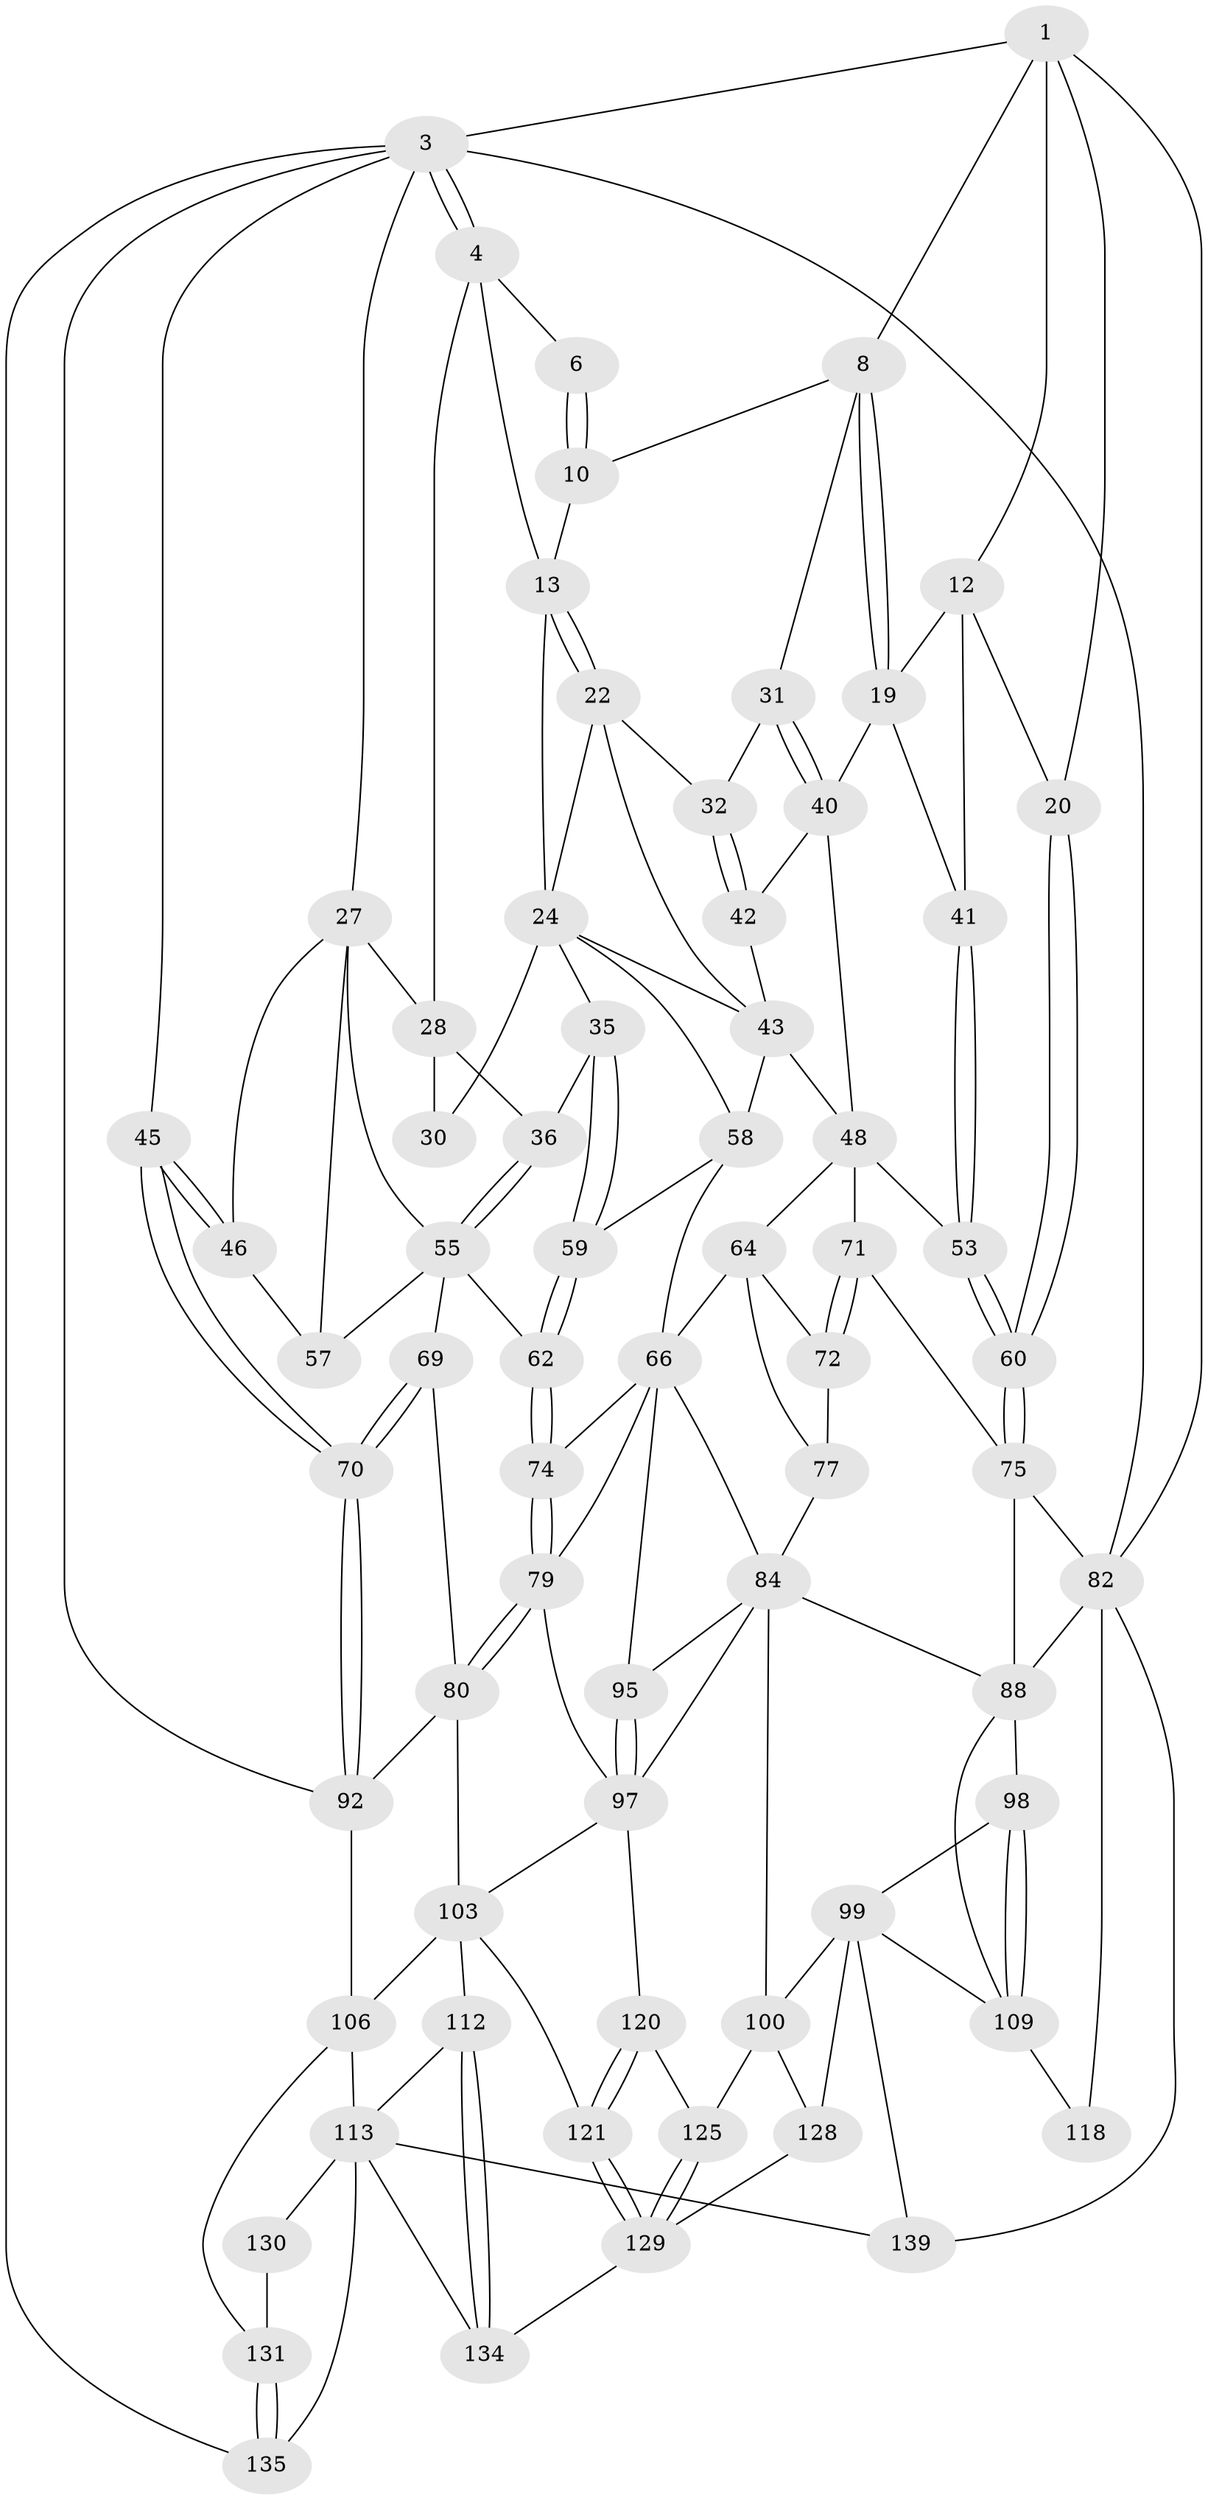 // original degree distribution, {3: 0.014388489208633094, 4: 0.2589928057553957, 6: 0.23741007194244604, 5: 0.4892086330935252}
// Generated by graph-tools (version 1.1) at 2025/28/03/15/25 16:28:04]
// undirected, 69 vertices, 157 edges
graph export_dot {
graph [start="1"]
  node [color=gray90,style=filled];
  1 [pos="+0.8003684514690056+0",super="+7+2"];
  3 [pos="+0+0",super="+94+26"];
  4 [pos="+0.35120742562283624+0",super="+5+16"];
  6 [pos="+0.6415926532656457+0"];
  8 [pos="+0.7766451495690729+0.1291000284150341",super="+9"];
  10 [pos="+0.6445202720893777+0.017702933729853213"];
  12 [pos="+0.9502235913070729+0.0706816201066535",super="+18"];
  13 [pos="+0.5267221433015138+0.10441064674062371",super="+14"];
  19 [pos="+0.8108239523145796+0.159816571395405",super="+39"];
  20 [pos="+1+0.26373792358170006"];
  22 [pos="+0.5419023706450825+0.12651381598954906",super="+23"];
  24 [pos="+0.4686380141275137+0.2689955289306142",super="+33+25"];
  27 [pos="+0.15554148051602712+0.1231613690641985",super="+38"];
  28 [pos="+0.2688414391199343+0.11177986960304481",super="+29+37"];
  30 [pos="+0.40248944133898884+0.17221065730929802"];
  31 [pos="+0.696762527430694+0.1569260822876116"];
  32 [pos="+0.6583700118784932+0.1821546970157737"];
  35 [pos="+0.3447861141650974+0.30603179653423096"];
  36 [pos="+0.30604841083042694+0.3043126014232988"];
  40 [pos="+0.7728091160663381+0.3057316866873079",super="+44"];
  41 [pos="+0.8754281745347007+0.3370441184062445"];
  42 [pos="+0.6566161503765295+0.18830440652115302"];
  43 [pos="+0.5583408987913693+0.2606379655770416",super="+50"];
  45 [pos="+0+0.28444648179434073"];
  46 [pos="+0+0.2977344784666559"];
  48 [pos="+0.6702206834558921+0.37315619606109784",super="+49+54"];
  53 [pos="+0.8811039095309925+0.39328955011735905"];
  55 [pos="+0.2652110098396964+0.36242917405506087",super="+63"];
  57 [pos="+0.11569690315104139+0.4167637497243944"];
  58 [pos="+0.4667991432140057+0.44151125459708285",super="+61"];
  59 [pos="+0.42470826650191457+0.430652119586942"];
  60 [pos="+1+0.45101911505918535"];
  62 [pos="+0.33324519139657954+0.5281488900306075"];
  64 [pos="+0.6664053758067559+0.3833745359620565",super="+65"];
  66 [pos="+0.5269301643776396+0.5176560040719189",super="+87+67"];
  69 [pos="+0.1398698389271501+0.5011333943191926"];
  70 [pos="+0+0.5015987890918353"];
  71 [pos="+0.8326458958250157+0.5588583914104893"];
  72 [pos="+0.6857355650996988+0.44246803342365937",super="+73"];
  74 [pos="+0.3342408103841833+0.5869838129399865"];
  75 [pos="+1+0.5485487639084152",super="+76"];
  77 [pos="+0.5721603160040662+0.5194547407147398",super="+78"];
  79 [pos="+0.32484762327208333+0.6120681719969948",super="+91"];
  80 [pos="+0.21294827092963498+0.6324326130059577",super="+81"];
  82 [pos="+1+1",super="+122+83"];
  84 [pos="+0.6727315050032368+0.6198346961714651",super="+85"];
  88 [pos="+0.8033828546875563+0.6393870974738676",super="+89+108"];
  92 [pos="+0+0.6127322701638548",super="+93"];
  95 [pos="+0.5010503191131868+0.6904114625905973"];
  97 [pos="+0.5433909896497191+0.7697380219515184",super="+101"];
  98 [pos="+0.6603912832565437+0.7800447182469015"];
  99 [pos="+0.6164447009890183+0.8010848332239675",super="+126"];
  100 [pos="+0.5612710860964322+0.7830175075808574",super="+124"];
  103 [pos="+0.2604219065303149+0.8407399805111991",super="+111+104"];
  106 [pos="+0+0.741525038954631",super="+107+116"];
  109 [pos="+0.7837713093062467+0.8688654530068441",super="+119"];
  112 [pos="+0.2533500994987785+0.8582201102767197"];
  113 [pos="+0.2413340529630212+0.872777745154281",super="+137+114"];
  118 [pos="+0.8326960319403199+0.899049691754972",super="+123"];
  120 [pos="+0.4085190666953558+0.8405439275670488"];
  121 [pos="+0.3798729857842729+0.8723419254623171"];
  125 [pos="+0.4871416478931319+0.8877113820251936"];
  128 [pos="+0.5211732423279015+0.9408985076367192"];
  129 [pos="+0.39285854087931643+0.951045621498166",super="+133"];
  130 [pos="+0.11453833100768095+0.8900756376405515"];
  131 [pos="+0.05338145645877618+0.8840121953122879"];
  134 [pos="+0.3879127947870675+0.9921670833472177"];
  135 [pos="+0+1",super="+136"];
  139 [pos="+0.6586542926033137+1"];
  1 -- 8;
  1 -- 12 [weight=2];
  1 -- 82;
  1 -- 3;
  1 -- 20;
  3 -- 4;
  3 -- 4;
  3 -- 82;
  3 -- 92;
  3 -- 135;
  3 -- 27;
  3 -- 45;
  4 -- 6;
  4 -- 28;
  4 -- 13 [weight=2];
  6 -- 10;
  6 -- 10;
  8 -- 19;
  8 -- 19;
  8 -- 10;
  8 -- 31;
  10 -- 13;
  12 -- 41;
  12 -- 19;
  12 -- 20;
  13 -- 22;
  13 -- 22;
  13 -- 24;
  19 -- 40;
  19 -- 41;
  20 -- 60;
  20 -- 60;
  22 -- 32;
  22 -- 24;
  22 -- 43;
  24 -- 35;
  24 -- 58;
  24 -- 30 [weight=2];
  24 -- 43;
  27 -- 28 [weight=2];
  27 -- 55;
  27 -- 57;
  27 -- 46;
  28 -- 30;
  28 -- 36;
  31 -- 32;
  31 -- 40;
  31 -- 40;
  32 -- 42;
  32 -- 42;
  35 -- 36;
  35 -- 59;
  35 -- 59;
  36 -- 55;
  36 -- 55;
  40 -- 42;
  40 -- 48;
  41 -- 53;
  41 -- 53;
  42 -- 43;
  43 -- 48;
  43 -- 58;
  45 -- 46;
  45 -- 46;
  45 -- 70;
  45 -- 70;
  46 -- 57;
  48 -- 64;
  48 -- 53;
  48 -- 71;
  53 -- 60;
  53 -- 60;
  55 -- 57;
  55 -- 69;
  55 -- 62;
  58 -- 59;
  58 -- 66;
  59 -- 62;
  59 -- 62;
  60 -- 75;
  60 -- 75;
  62 -- 74;
  62 -- 74;
  64 -- 72;
  64 -- 66;
  64 -- 77;
  66 -- 84;
  66 -- 95;
  66 -- 79;
  66 -- 74;
  69 -- 70;
  69 -- 70;
  69 -- 80;
  70 -- 92;
  70 -- 92;
  71 -- 72;
  71 -- 72;
  71 -- 75;
  72 -- 77 [weight=2];
  74 -- 79;
  74 -- 79;
  75 -- 88;
  75 -- 82;
  77 -- 84;
  79 -- 80;
  79 -- 80;
  79 -- 97;
  80 -- 92;
  80 -- 103;
  82 -- 139;
  82 -- 118 [weight=3];
  82 -- 88;
  84 -- 88;
  84 -- 97;
  84 -- 100;
  84 -- 95;
  88 -- 98;
  88 -- 109;
  92 -- 106;
  95 -- 97;
  95 -- 97;
  97 -- 120;
  97 -- 103;
  98 -- 99;
  98 -- 109;
  98 -- 109;
  99 -- 100;
  99 -- 128;
  99 -- 139;
  99 -- 109;
  100 -- 128;
  100 -- 125;
  103 -- 112;
  103 -- 121;
  103 -- 106 [weight=2];
  106 -- 131;
  106 -- 113;
  109 -- 118;
  112 -- 113;
  112 -- 134;
  112 -- 134;
  113 -- 139;
  113 -- 134;
  113 -- 130 [weight=2];
  113 -- 135 [weight=2];
  120 -- 121;
  120 -- 121;
  120 -- 125;
  121 -- 129;
  121 -- 129;
  125 -- 129;
  125 -- 129;
  128 -- 129;
  129 -- 134;
  130 -- 131;
  131 -- 135;
  131 -- 135;
}
